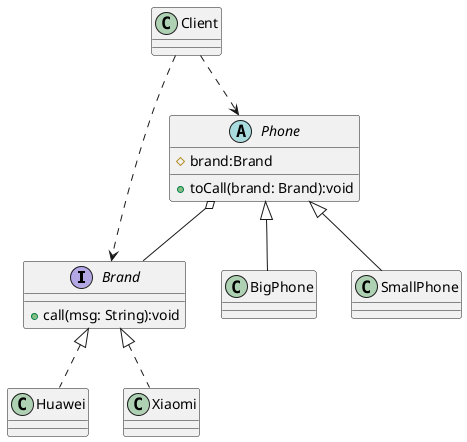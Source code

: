 @startuml

interface Brand
class Huawei
class Xiaomi
abstract Phone
class BigPhone
class SmallPhone
class Client

Phone <|-- BigPhone
Phone <|-- SmallPhone
Brand <|.. Huawei
Brand <|.. Xiaomi

Phone o-- Brand

Client ..> Phone
Client ..> Brand

Phone : #brand:Brand
Phone : +toCall(brand: Brand):void
Brand : +call(msg: String):void

@enduml